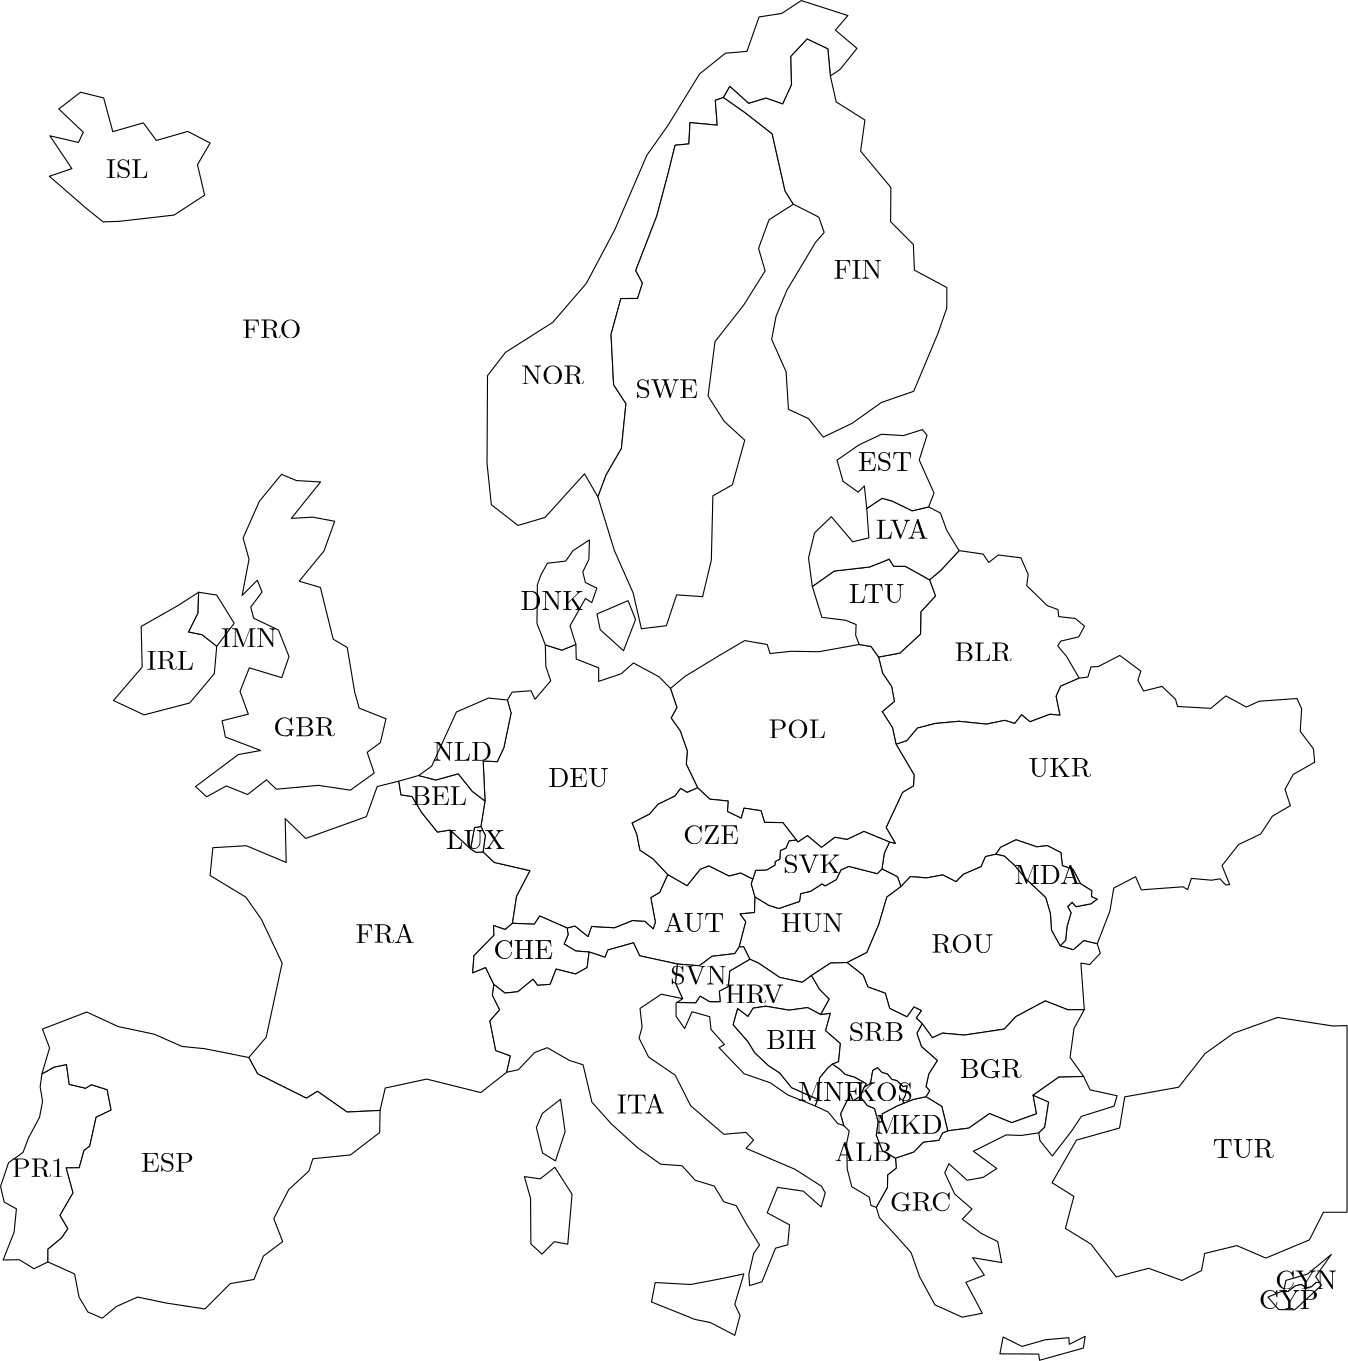 <?xml version="1.0"?>
<!DOCTYPE ipe SYSTEM "ipe.dtd">
<ipe version="70218" creator="Ipe 7.2.26">
<info created="D:20230317121156" modified="D:20230323022205"/>
<ipestyle name="basic">
<symbol name="arrow/arc(spx)">
<path stroke="sym-stroke" fill="sym-stroke" pen="sym-pen">
0 0 m
-1 0.333 l
-1 -0.333 l
h
</path>
</symbol>
<symbol name="arrow/farc(spx)">
<path stroke="sym-stroke" fill="white" pen="sym-pen">
0 0 m
-1 0.333 l
-1 -0.333 l
h
</path>
</symbol>
<symbol name="arrow/ptarc(spx)">
<path stroke="sym-stroke" fill="sym-stroke" pen="sym-pen">
0 0 m
-1 0.333 l
-0.8 0 l
-1 -0.333 l
h
</path>
</symbol>
<symbol name="arrow/fptarc(spx)">
<path stroke="sym-stroke" fill="white" pen="sym-pen">
0 0 m
-1 0.333 l
-0.8 0 l
-1 -0.333 l
h
</path>
</symbol>
<symbol name="mark/circle(sx)" transformations="translations">
<path fill="sym-stroke">
0.6 0 0 0.6 0 0 e
0.4 0 0 0.4 0 0 e
</path>
</symbol>
<symbol name="mark/disk(sx)" transformations="translations">
<path fill="sym-stroke">
0.6 0 0 0.6 0 0 e
</path>
</symbol>
<symbol name="mark/fdisk(sfx)" transformations="translations">
<group>
<path fill="sym-fill">
0.5 0 0 0.5 0 0 e
</path>
<path fill="sym-stroke" fillrule="eofill">
0.6 0 0 0.6 0 0 e
0.4 0 0 0.4 0 0 e
</path>
</group>
</symbol>
<symbol name="mark/box(sx)" transformations="translations">
<path fill="sym-stroke" fillrule="eofill">
-0.6 -0.6 m
0.6 -0.6 l
0.6 0.6 l
-0.6 0.6 l
h
-0.4 -0.4 m
0.4 -0.4 l
0.4 0.4 l
-0.4 0.4 l
h
</path>
</symbol>
<symbol name="mark/square(sx)" transformations="translations">
<path fill="sym-stroke">
-0.6 -0.6 m
0.6 -0.6 l
0.6 0.6 l
-0.6 0.6 l
h
</path>
</symbol>
<symbol name="mark/fsquare(sfx)" transformations="translations">
<group>
<path fill="sym-fill">
-0.5 -0.5 m
0.5 -0.5 l
0.5 0.5 l
-0.5 0.5 l
h
</path>
<path fill="sym-stroke" fillrule="eofill">
-0.6 -0.6 m
0.6 -0.6 l
0.6 0.6 l
-0.6 0.6 l
h
-0.4 -0.4 m
0.4 -0.4 l
0.4 0.4 l
-0.4 0.4 l
h
</path>
</group>
</symbol>
<symbol name="mark/cross(sx)" transformations="translations">
<group>
<path fill="sym-stroke">
-0.43 -0.57 m
0.57 0.43 l
0.43 0.57 l
-0.57 -0.43 l
h
</path>
<path fill="sym-stroke">
-0.43 0.57 m
0.57 -0.43 l
0.43 -0.57 l
-0.57 0.43 l
h
</path>
</group>
</symbol>
<symbol name="arrow/fnormal(spx)">
<path stroke="sym-stroke" fill="white" pen="sym-pen">
0 0 m
-1 0.333 l
-1 -0.333 l
h
</path>
</symbol>
<symbol name="arrow/pointed(spx)">
<path stroke="sym-stroke" fill="sym-stroke" pen="sym-pen">
0 0 m
-1 0.333 l
-0.8 0 l
-1 -0.333 l
h
</path>
</symbol>
<symbol name="arrow/fpointed(spx)">
<path stroke="sym-stroke" fill="white" pen="sym-pen">
0 0 m
-1 0.333 l
-0.8 0 l
-1 -0.333 l
h
</path>
</symbol>
<symbol name="arrow/linear(spx)">
<path stroke="sym-stroke" pen="sym-pen">
-1 0.333 m
0 0 l
-1 -0.333 l
</path>
</symbol>
<symbol name="arrow/fdouble(spx)">
<path stroke="sym-stroke" fill="white" pen="sym-pen">
0 0 m
-1 0.333 l
-1 -0.333 l
h
-1 0 m
-2 0.333 l
-2 -0.333 l
h
</path>
</symbol>
<symbol name="arrow/double(spx)">
<path stroke="sym-stroke" fill="sym-stroke" pen="sym-pen">
0 0 m
-1 0.333 l
-1 -0.333 l
h
-1 0 m
-2 0.333 l
-2 -0.333 l
h
</path>
</symbol>
<symbol name="arrow/mid-normal(spx)">
<path stroke="sym-stroke" fill="sym-stroke" pen="sym-pen">
0.5 0 m
-0.5 0.333 l
-0.5 -0.333 l
h
</path>
</symbol>
<symbol name="arrow/mid-fnormal(spx)">
<path stroke="sym-stroke" fill="white" pen="sym-pen">
0.5 0 m
-0.5 0.333 l
-0.5 -0.333 l
h
</path>
</symbol>
<symbol name="arrow/mid-pointed(spx)">
<path stroke="sym-stroke" fill="sym-stroke" pen="sym-pen">
0.5 0 m
-0.5 0.333 l
-0.3 0 l
-0.5 -0.333 l
h
</path>
</symbol>
<symbol name="arrow/mid-fpointed(spx)">
<path stroke="sym-stroke" fill="white" pen="sym-pen">
0.5 0 m
-0.5 0.333 l
-0.3 0 l
-0.5 -0.333 l
h
</path>
</symbol>
<symbol name="arrow/mid-double(spx)">
<path stroke="sym-stroke" fill="sym-stroke" pen="sym-pen">
1 0 m
0 0.333 l
0 -0.333 l
h
0 0 m
-1 0.333 l
-1 -0.333 l
h
</path>
</symbol>
<symbol name="arrow/mid-fdouble(spx)">
<path stroke="sym-stroke" fill="white" pen="sym-pen">
1 0 m
0 0.333 l
0 -0.333 l
h
0 0 m
-1 0.333 l
-1 -0.333 l
h
</path>
</symbol>
<anglesize name="22.5 deg" value="22.5"/>
<anglesize name="30 deg" value="30"/>
<anglesize name="45 deg" value="45"/>
<anglesize name="60 deg" value="60"/>
<anglesize name="90 deg" value="90"/>
<arrowsize name="large" value="10"/>
<arrowsize name="small" value="5"/>
<arrowsize name="tiny" value="3"/>
<color name="blue" value="0 0 1"/>
<color name="brown" value="0.647 0.165 0.165"/>
<color name="darkblue" value="0 0 0.545"/>
<color name="darkcyan" value="0 0.545 0.545"/>
<color name="darkgray" value="0.663"/>
<color name="darkgreen" value="0 0.392 0"/>
<color name="darkmagenta" value="0.545 0 0.545"/>
<color name="darkorange" value="1 0.549 0"/>
<color name="darkred" value="0.545 0 0"/>
<color name="gold" value="1 0.843 0"/>
<color name="gray" value="0.745"/>
<color name="green" value="0 1 0"/>
<color name="lightblue" value="0.678 0.847 0.902"/>
<color name="lightcyan" value="0.878 1 1"/>
<color name="lightgray" value="0.827"/>
<color name="lightgreen" value="0.565 0.933 0.565"/>
<color name="lightyellow" value="1 1 0.878"/>
<color name="navy" value="0 0 0.502"/>
<color name="orange" value="1 0.647 0"/>
<color name="pink" value="1 0.753 0.796"/>
<color name="purple" value="0.627 0.125 0.941"/>
<color name="red" value="1 0 0"/>
<color name="seagreen" value="0.18 0.545 0.341"/>
<color name="turquoise" value="0.251 0.878 0.816"/>
<color name="violet" value="0.933 0.51 0.933"/>
<color name="yellow" value="1 1 0"/>
<dashstyle name="dash dot dotted" value="[4 2 1 2 1 2] 0"/>
<dashstyle name="dash dotted" value="[4 2 1 2] 0"/>
<dashstyle name="dashed" value="[4] 0"/>
<dashstyle name="dotted" value="[1 3] 0"/>
<gridsize name="10 pts (~3.5 mm)" value="10"/>
<gridsize name="14 pts (~5 mm)" value="14"/>
<gridsize name="16 pts (~6 mm)" value="16"/>
<gridsize name="20 pts (~7 mm)" value="20"/>
<gridsize name="28 pts (~10 mm)" value="28"/>
<gridsize name="32 pts (~12 mm)" value="32"/>
<gridsize name="4 pts" value="4"/>
<gridsize name="56 pts (~20 mm)" value="56"/>
<gridsize name="8 pts (~3 mm)" value="8"/>
<opacity name="10%" value="0.1"/>
<opacity name="30%" value="0.3"/>
<opacity name="50%" value="0.5"/>
<opacity name="75%" value="0.75"/>
<pen name="fat" value="1.2"/>
<pen name="heavier" value="0.8"/>
<pen name="ultrafat" value="2"/>
<symbolsize name="large" value="5"/>
<symbolsize name="small" value="2"/>
<symbolsize name="tiny" value="1.1"/>
<textsize name="Huge" value="\Huge"/>
<textsize name="LARGE" value="\LARGE"/>
<textsize name="Large" value="\Large"/>
<textsize name="footnote" value="\footnotesize"/>
<textsize name="huge" value="\huge"/>
<textsize name="large" value="\large"/>
<textsize name="script" value="\scriptsize"/>
<textsize name="small" value="\small"/>
<textsize name="tiny" value="\tiny"/>
<textstyle name="center" begin="\begin{center}" end="\end{center}"/>
<textstyle name="item" begin="\begin{itemize}\item{}" end="\end{itemize}"/>
<textstyle name="itemize" begin="\begin{itemize}" end="\end{itemize}"/>
<tiling name="falling" angle="-60" step="4" width="1"/>
<tiling name="rising" angle="30" step="4" width="1"/>
</ipestyle>
<ipestyle name="bettinacolors">
<color name="Bettina blue" value="0 0.4 0.796"/>
<color name="Bettina green" value="0.282 0.557 0"/>
<color name="Bettina red" value="0.836 0 0"/>
<color name="Bettina yellow" value="1 0.604 0"/>
</ipestyle>
<ipestyle name="tuecolors">
<color name="TUe aqua" value="0 0.675 0.51"/>
<color name="TUe blue" value="0 0.4 0.8"/>
<color name="TUe cyan" value="0 0.635 0.871"/>
<color name="TUe darkblue" value="0.063 0.063 0.451"/>
<color name="TUe darkpink" value="0.839 0 0.482"/>
<color name="TUe darkred" value="0.839 0 0.29"/>
<color name="TUe green" value="0.518 0.824 0"/>
<color name="TUe lime" value="0.808 0.875 0"/>
<color name="TUe marine" value="0 0.573 0.71"/>
<color name="TUe orange" value="1 0.604 0"/>
<color name="TUe purple" value="0.678 0.125 0.678"/>
<color name="TUe red" value="0.967 0.192 0.192"/>
<color name="TUe yellow" value="1 0.867 0"/>
</ipestyle>
<ipestyle name="extendedcolors">
<color name="CART 1" value="0.145 0.737 0.612"/>
<color name="CART 10" value="0.996 0.965 0.608"/>
<color name="CART 11" value="0.996 0.859 0.706"/>
<color name="CART 12" value="0.98 0.714 0.58"/>
<color name="CART 13" value="1 0.8 0.302"/>
<color name="CART 2" value="0.533 0.78 0.396"/>
<color name="CART 3" value="0.561 0.737 0.757"/>
<color name="CART 4" value="0.604 0.839 0.741"/>
<color name="CART 5" value="0.706 0.592 0.506"/>
<color name="CART 6" value="0.733 0.718 0.349"/>
<color name="CART 7" value="0.831 0.878 0.353"/>
<color name="CART 8" value="0.835 0.725 0.541"/>
<color name="CART 9" value="0.867 0.529 0.475"/>
<color name="CB brown" value="0.694 0.349 0.157"/>
<color name="CB dark blue" value="0.121 0.47 0.705"/>
<color name="CB dark green" value="0.2 0.627 0.172"/>
<color name="CB dark orange" value="1 0.498 0"/>
<color name="CB dark purple" value="0.415 0.239 0.603"/>
<color name="CB dark red" value="0.89 0.102 0.109"/>
<color name="CB light blue" value="0.651 0.807 0.89"/>
<color name="CB light green" value="0.698 0.874 0.541"/>
<color name="CB light orange" value="0.992 0.749 0.435"/>
<color name="CB light purple" value="0.792 0.698 0.839"/>
<color name="CB light red" value="0.984 0.603 0.6"/>
<color name="CB yellow" value="1 1 0.6"/>
<color name="Gray 0.0" value="0"/>
<color name="Gray 0.1" value="0.1"/>
<color name="Gray 0.2" value="0.2"/>
<color name="Gray 0.3" value="0.3"/>
<color name="Gray 0.4" value="0.4"/>
<color name="Gray 0.5" value="0.5"/>
<color name="Gray 0.6" value="0.6"/>
<color name="Gray 0.7" value="0.7"/>
<color name="Gray 0.8" value="0.8"/>
<color name="Gray 0.9" value="0.9"/>
<color name="Gray 1.0" value="1"/>
<dashstyle name="W dashed fat" value="[3 5.1] 0"/>
<dashstyle name="W dashed heavier" value="[2 3] 0"/>
<dashstyle name="W dashed normal" value="[1 1.7] 0"/>
<dashstyle name="W dashed ultrafat" value="[5 8.5] 0"/>
<dashstyle name="W dot fat" value="[0.01 2.4] 0"/>
<dashstyle name="W dot heavier" value="[0.01 1.6] 0"/>
<dashstyle name="W dot normal" value="[0.01 0.8] 0"/>
<dashstyle name="W dot ultrafat" value="[0.01 4] 0"/>
</ipestyle>
<ipestyle name="pptcolors">
<color name="PPT blue" value="0 0.459 0.965"/>
<color name="PPT gray" value="0.647"/>
<color name="PPT green" value="0 0.69 0.314"/>
<color name="PPT purple" value="0.439 0.188 0.627"/>
<color name="PPT red" value="0.753 0 0"/>
<color name="PPT yellow" value="1 0.753 0"/>
</ipestyle>
<ipestyle name="arrows">
<symbol name="arrow/circle(spx)" transformations="translations">
<path stroke="sym-stroke" pen="sym-pen">
0.5 0 0 0.5 0 0 e
</path>
</symbol>
<symbol name="arrow/disk(spx)" transformations="translations">
<group>
<path fill="sym-stroke">
0.5 0 0 0.5 0 0 e
</path>
<path stroke="sym-stroke" pen="sym-pen">
0.5 0 0 0.5 0 0 e
</path>
</group>
</symbol>
<symbol name="arrow/fdisk(spx)" transformations="translations">
<group>
<path fill="white">
0.5 0 0 0.5 0 0 e
</path>
<path stroke="sym-stroke" pen="sym-pen">
0.5 0 0 0.5 0 0 e
</path>
</group>
</symbol>
<symbol name="arrow/box(spx)" transformations="translations">
<path stroke="sym-stroke" pen="sym-pen">
-0.5 -0.5 m
0.5 -0.5 l
0.5 0.5 l
-0.5 0.5 l
h
</path>
</symbol>
<symbol name="arrow/square(spx)" transformations="translations">
<path fill="sym-stroke">
-0.5 -0.5 m
0.5 -0.5 l
0.5 0.5 l
-0.5 0.5 l
h
</path>
</symbol>
<symbol name="arrow/fsquare(spx)" transformations="translations">
<group>
<path fill="white">
-0.5 -0.5 m
0.5 -0.5 l
0.5 0.5 l
-0.5 0.5 l
h
</path>
<path stroke="sym-stroke" pen="sym-pen">
-0.5 -0.5 m
0.5 -0.5 l
0.5 0.5 l
-0.5 0.5 l
h
</path>
</group>
</symbol>
<symbol name="arrow/cross(spx)" transformations="translations">
<group>
<path stroke="sym-stroke" pen="sym-pen">
-0.5 -0.5 m
0.5 0.5 l
h
</path>
<path stroke="sym-stroke" pen="sym-pen">
-0.5 0.5 m
0.5 -0.5 l
h
</path>
</group>
</symbol>
<symbol name="arrow/whiskers(spx)" transformations="translations">
<path stroke="sym-stroke" pen="sym-pen">
0 -0.5 m
0 0.5 l
h
</path>
</symbol>
</ipestyle>
<ipestyle name="grids">
<anglesize name="10 deg" value="10"/>
<anglesize name="22.5 deg" value="22.5"/>
<anglesize name="30 deg" value="30"/>
<anglesize name="45 deg" value="45"/>
<anglesize name="5 deg" value="5"/>
<anglesize name="60 deg" value="60"/>
<anglesize name="90 deg" value="90"/>
<gridsize name="1 pt" value="1"/>
<gridsize name="10 pts (~3.5 mm)" value="10"/>
<gridsize name="14 pts (~5 mm)" value="14"/>
<gridsize name="16 pts (~6 mm)" value="16"/>
<gridsize name="2 pts" value="2"/>
<gridsize name="20 pts (~7 mm)" value="20"/>
<gridsize name="28 pts (~10 mm)" value="28"/>
<gridsize name="32 pts (~12 mm)" value="32"/>
<gridsize name="4 pts" value="4"/>
<gridsize name="56 pts (~20 mm)" value="56"/>
<gridsize name="8 pts (~3 mm)" value="8"/>
</ipestyle>
<ipestyle name="sizes">
<arrowsize name="large" value="10"/>
<arrowsize name="small" value="5"/>
<arrowsize name="tiny" value="3"/>
<pen name="1" value="1"/>
<pen name="10" value="10"/>
<pen name="2" value="2"/>
<pen name="3" value="3"/>
<pen name="4" value="4"/>
<pen name="5" value="5"/>
<pen name="6" value="6"/>
<pen name="7" value="7"/>
<pen name="8" value="8"/>
<pen name="9" value="9"/>
<pen name="fat" value="1.2"/>
<pen name="heavier" value="0.8"/>
<pen name="ultrafat" value="2"/>
<symbolsize name="1" value="1"/>
<symbolsize name="10" value="10"/>
<symbolsize name="2" value="2"/>
<symbolsize name="3" value="3"/>
<symbolsize name="4" value="4"/>
<symbolsize name="5" value="5"/>
<symbolsize name="6" value="6"/>
<symbolsize name="7" value="7"/>
<symbolsize name="8" value="8"/>
<symbolsize name="9" value="9"/>
<symbolsize name="large" value="5"/>
<symbolsize name="small" value="2"/>
<symbolsize name="tiny" value="1.1"/>
</ipestyle>
<ipestyle name="text">
<textsize name="Huge" value="\Huge"/>
<textsize name="LARGE" value="\LARGE"/>
<textsize name="Large" value="\Large"/>
<textsize name="footnote" value="\footnotesize"/>
<textsize name="huge" value="\huge"/>
<textsize name="large" value="\large"/>
<textsize name="small" value="\small"/>
<textsize name="tiny" value="\tiny"/>
<textstyle name="center" begin="\begin{center}" end="\end{center}"/>
<textstyle name="item" begin="\begin{itemize}\item{}" end="\end{itemize}"/>
<textstyle name="itemize" begin="\begin{itemize}" end="\end{itemize}"/>
</ipestyle>
<ipestyle name="transparency">
<opacity name="10%" value="0.1"/>
<opacity name="20%" value="0.2"/>
<opacity name="30%" value="0.3"/>
<opacity name="40%" value="0.4"/>
<opacity name="50%" value="0.5"/>
<opacity name="60%" value="0.6"/>
<opacity name="70%" value="0.7"/>
<opacity name="80%" value="0.8"/>
<opacity name="90%" value="0.9"/>
</ipestyle>
<ipestyle name="trimmed">
<symbol name="arrow/arc(spx)">
<path stroke="sym-stroke" fill="sym-stroke" pen="sym-pen">
0 0 m
-1 0.333 l
-1 -0.333 l
h
</path>
</symbol>
<symbol name="arrow/farc(spx)">
<path stroke="sym-stroke" fill="white" pen="sym-pen">
0 0 m
-1 0.333 l
-1 -0.333 l
h
</path>
</symbol>
<symbol name="arrow/ptarc(spx)">
<path stroke="sym-stroke" fill="sym-stroke" pen="sym-pen">
0 0 m
-1 0.333 l
-0.8 0 l
-1 -0.333 l
h
</path>
</symbol>
<symbol name="arrow/fptarc(spx)">
<path stroke="sym-stroke" fill="white" pen="sym-pen">
0 0 m
-1 0.333 l
-0.8 0 l
-1 -0.333 l
h
</path>
</symbol>
<symbol name="mark/circle(sx)" transformations="translations">
<path fill="sym-stroke">
0.6 0 0 0.6 0 0 e
0.4 0 0 0.4 0 0 e
</path>
</symbol>
<symbol name="mark/disk(sx)" transformations="translations">
<path fill="sym-stroke">
0.6 0 0 0.6 0 0 e
</path>
</symbol>
<symbol name="mark/fdisk(sfx)" transformations="translations">
<group>
<path fill="sym-fill">
0.5 0 0 0.5 0 0 e
</path>
<path fill="sym-stroke" fillrule="eofill">
0.6 0 0 0.6 0 0 e
0.4 0 0 0.4 0 0 e
</path>
</group>
</symbol>
<symbol name="mark/box(sx)" transformations="translations">
<path fill="sym-stroke" fillrule="eofill">
-0.6 -0.6 m
0.6 -0.6 l
0.6 0.6 l
-0.6 0.6 l
h
-0.4 -0.4 m
0.4 -0.4 l
0.4 0.4 l
-0.4 0.4 l
h
</path>
</symbol>
<symbol name="mark/square(sx)" transformations="translations">
<path fill="sym-stroke">
-0.6 -0.6 m
0.6 -0.6 l
0.6 0.6 l
-0.6 0.6 l
h
</path>
</symbol>
<symbol name="mark/fsquare(sfx)" transformations="translations">
<group>
<path fill="sym-fill">
-0.5 -0.5 m
0.5 -0.5 l
0.5 0.5 l
-0.5 0.5 l
h
</path>
<path fill="sym-stroke" fillrule="eofill">
-0.6 -0.6 m
0.6 -0.6 l
0.6 0.6 l
-0.6 0.6 l
h
-0.4 -0.4 m
0.4 -0.4 l
0.4 0.4 l
-0.4 0.4 l
h
</path>
</group>
</symbol>
<symbol name="mark/cross(sx)" transformations="translations">
<group>
<path fill="sym-stroke">
-0.43 -0.57 m
0.57 0.43 l
0.43 0.57 l
-0.57 -0.43 l
h
</path>
<path fill="sym-stroke">
-0.43 0.57 m
0.57 -0.43 l
0.43 -0.57 l
-0.57 0.43 l
h
</path>
</group>
</symbol>
<symbol name="arrow/fnormal(spx)">
<path stroke="sym-stroke" fill="white" pen="sym-pen">
0 0 m
-1 0.333 l
-1 -0.333 l
h
</path>
</symbol>
<symbol name="arrow/pointed(spx)">
<path stroke="sym-stroke" fill="sym-stroke" pen="sym-pen">
0 0 m
-1 0.333 l
-0.8 0 l
-1 -0.333 l
h
</path>
</symbol>
<symbol name="arrow/fpointed(spx)">
<path stroke="sym-stroke" fill="white" pen="sym-pen">
0 0 m
-1 0.333 l
-0.8 0 l
-1 -0.333 l
h
</path>
</symbol>
<symbol name="arrow/linear(spx)">
<path stroke="sym-stroke" pen="sym-pen">
-1 0.333 m
0 0 l
-1 -0.333 l
</path>
</symbol>
<symbol name="arrow/fdouble(spx)">
<path stroke="sym-stroke" fill="white" pen="sym-pen">
0 0 m
-1 0.333 l
-1 -0.333 l
h
-1 0 m
-2 0.333 l
-2 -0.333 l
h
</path>
</symbol>
<symbol name="arrow/double(spx)">
<path stroke="sym-stroke" fill="sym-stroke" pen="sym-pen">
0 0 m
-1 0.333 l
-1 -0.333 l
h
-1 0 m
-2 0.333 l
-2 -0.333 l
h
</path>
</symbol>
<tiling name="falling" angle="-60" step="4" width="1"/>
<tiling name="rising" angle="30" step="4" width="1"/>
</ipestyle>
<page>
<layer name="alpha"/>
<view layers="alpha" active="alpha"/>
<path layer="alpha" matrix="0.00012308 0 0 0.00012308 -296.832 -164.26" stroke="0" fill="1">
5138194.44 5285271.86 m
5088273.95 5223343.19 l
5060319.19 5204711.5 l
5053053.37 5283625.15 l
4992486.01 5312645.5 l
4944850.47 5261804.45 l
4946777.92 5178763.84 l
4921012.12 5122666.64 l
4872167.31 5139763.38 l
4821289.05 5124419.77 l
4766224.21 5174197.13 l
4747738.75 5141645.79 l
4723824.07 5133423.2 l
4729516.14 5060750.31 l
4649773.7 5068196.03 l
4646566.1 5005884.44 l
4606242.1 5002008.02 l
4586178.67 4921136.34 l
4552775.97 4795381.74 l
4491088.63 4635454.5 l
4510794.74 4598601.08 l
4496392.59 4553835.86 l
4447638.73 4553589.3 l
4418865.16 4448610.03 l
4426451.68 4301396.35 l
4462500.69 4246272.93 l
4449218.36 4115122.53 l
4404509.37 4037717.53 l
4380406.06 3973224.78 l
4341259.16 4041064.39 l
4226014.13 3913512.67 l
4146660.64 3889972.23 l
4068657.85 3950674.71 l
4056138.5 4071264.94 l
4057558.31 4328214.29 l
4110362.58 4396384.19 l
4248466.1 4484132.05 l
4346529.48 4597873.94 l
4429382.56 4753937.24 l
4523541.29 4972546.04 l
4585996.42 5061024.69 l
4677935.49 5210860.55 l
4753449.25 5271154.06 l
4816370.98 5276549.83 l
4851677.13 5377228.74 l
4918048.97 5387558.09 l
4975271.14 5425210.46 l
5111582.82 5381312.04 l
5074990.04 5338680.19 l
5138194.44 5285271.86 l
h
</path>
<path matrix="0.00012308 0 0 0.00012308 -296.832 -164.26" stroke="0" fill="1">
4044634.61 2935050.93 m
4077503.35 2904296.27 l
4181948.84 2880084.33 l
4142543.29 2805077.93 l
4130493.36 2726257.19 l
4109158.21 2708034.4 l
4075242.84 2719661.4 l
4076467.52 2691346.91 l
4017955.09 2631687.52 l
4014234.32 2581524.67 l
4051816.56 2597054.66 l
4076230.52 2547217.75 l
4071744.19 2516011.42 l
4093119.36 2473426.22 l
4064523.06 2440779.05 l
4081578.35 2354163.92 l
4124490.87 2338527.13 l
4113765.45 2290739.94 l
4037897.41 2231133.28 l
3879324.22 2270610.2 l
3758372.62 2244490.69 l
3743261.96 2178877.29 l
3646723.39 2174215.31 l
3560167.92 2234788.64 l
3527734.83 2214744.87 l
3385016.72 2285900.97 l
3359280.65 2333629.99 l
3410186.92 2393041.34 l
3456777.7 2609864.33 l
3396323.19 2737721.16 l
3350675.67 2802743.02 l
3245985.25 2866088.95 l
3254192.53 2947337.16 l
3351989.51 2953209.79 l
3468718.89 2904141.18 l
3465683 3032365.92 l
3525729.78 2974519.22 l
3703261.66 3038187.54 l
3734866.31 3126355.28 l
3798200.1 3142069.39 l
3804375.09 3102087.07 l
3836799.11 3097080.38 l
3865562.45 3049602.56 l
3910971.42 2993191.05 l
3948329.07 2999095.34 l
4007981.3 2944399.09 l
4023618.59 2933829.47 l
4044634.61 2935050.93 l
h
4217812.81 2169991.62 m
4271123.89 2211627.03 l
4284506.6 2116581.65 l
4256305.44 2031330.94 l
4218511.46 2054353.89 l
4200467.94 2129153.35 l
4217812.81 2169991.62 l
h
</path>
<path matrix="0.00012308 0 0 0.00012308 -296.832 -164.26" stroke="0" fill="1">
4380406.06 3973224.78 m
4404509.37 4037717.53 l
4449218.36 4115122.53 l
4462500.69 4246272.93 l
4426451.68 4301396.35 l
4418865.16 4448610.03 l
4447638.73 4553589.3 l
4496392.59 4553835.86 l
4510794.74 4598601.08 l
4491088.63 4635454.5 l
4552775.97 4795381.74 l
4586178.67 4921136.34 l
4606242.1 5002008.02 l
4646566.1 5005884.44 l
4649773.7 5068196.03 l
4729516.14 5060750.31 l
4723824.07 5133423.2 l
4747738.75 5141645.79 l
4810959.33 5097287.94 l
4890134.37 5035438.82 l
4927746.66 4868764.51 l
4951984.08 4829569.94 l
4880914.42 4784028.5 l
4850335.79 4700269.64 l
4869578.87 4634509.08 l
4806899.14 4534608.53 l
4722939.14 4427702.77 l
4702657.47 4268183.72 l
4749826.15 4194422.41 l
4809962.13 4139391.54 l
4773704.06 4008707.39 l
4716714.01 3976626.25 l
4712208.18 3788560.87 l
4686654.89 3681685.07 l
4610635.38 3686873.28 l
4580722.34 3596609.64 l
4507662.73 3587904.48 l
4483572.17 3692249.75 l
4428485.5 3816856.68 l
4380406.06 3973224.78 l
h
</path>
<path matrix="0.00012308 0 0 0.00012308 -296.832 -164.26" stroke="0" fill="1">
5436932.51 3816251.14 m
5507407.92 3806125.89 l
5523493.18 3781757.67 l
5551364.73 3803514.9 l
5617677.46 3795178.93 l
5638959.26 3746678.73 l
5634664.98 3713833.47 l
5694710.77 3655414.7 l
5726067.5 3643764.13 l
5728377.89 3623279.01 l
5776494.45 3617893.4 l
5803771.3 3595341.05 l
5786769.56 3564053.3 l
5734464.91 3551656.49 l
5725289.41 3537890.2 l
5751155.24 3506940.66 l
5788111.51 3443307.07 l
5788113.05 3443307.26 l
5734093.85 3419871.18 l
5720799.77 3390303.82 l
5732171.25 3334940.69 l
5702751.92 3337690.7 l
5644001.55 3315721.45 l
5619770.01 3336252.07 l
5599669.86 3310741.99 l
5570499.74 3319846.94 l
5517254.02 3308769.72 l
5436359.72 3317113.26 l
5366796.45 3310636.12 l
5315271.96 3297338.6 l
5284141.12 3260298.93 l
5252513.65 3249805.25 l
5242078.52 3298376.74 l
5211972.94 3345347.03 l
5247585.79 3375238.02 l
5239509.74 3418983.77 l
5213365.31 3457197.2 l
5201298.61 3505152.93 l
5263606.03 3516606.9 l
5324105.64 3572386.39 l
5324923.82 3637151 l
5367750.75 3683687.37 l
5350329.56 3731008.8 l
5382921.83 3758139.63 l
5436932.51 3816251.14 l
h
</path>
<path matrix="0.00012308 0 0 0.00012308 -296.832 -164.26" stroke="0" fill="1">
5788113.05 3443307.26 m
5813713.26 3446619.78 l
5822380.57 3476147.93 l
5843682.48 3477139.17 l
5906873.91 3509727.45 l
5968528.88 3463944.44 l
5959743.89 3436799.65 l
5976405.71 3405743.9 l
6030234.53 3419132.29 l
6069807.48 3381781.34 l
6075796.09 3360466.85 l
6173093.81 3354970 l
6217158.14 3391417.8 l
6276785.35 3358806.32 l
6314711.33 3375841.74 l
6425165.7 3383689.06 l
6438832.87 3353628.97 l
6434705.69 3287506.65 l
6473270.31 3236748.16 l
6476953.32 3197473.32 l
6414101.75 3161661.61 l
6390115.68 3117801.29 l
6405880.33 3070417.89 l
6353256.01 3039594.04 l
6318857.21 2987281.58 l
6254277.53 2956658.78 l
6205929.34 2894809.26 l
6228517.35 2839279.74 l
6216444.14 2838622.94 l
6200072.71 2856273.94 l
6175303.18 2852327.18 l
6116253.75 2857556.99 l
6105305.49 2824747.17 l
6091652.63 2833036.32 l
5969763.07 2824064.84 l
5953177.51 2862551.05 l
5889224.17 2829204.68 l
5877996.31 2762040.18 l
5840968.55 2666207.87 l
5802065.16 2675575.4 l
5770854.6 2648877.6 l
5732279.86 2660234.15 l
5748463.05 2676825.07 l
5752548.68 2717357.49 l
5764433.35 2757191.55 l
5754351.68 2775192.88 l
5767665.59 2787902.53 l
5778741.01 2774869.37 l
5823172.99 2783510.95 l
5840620.31 2796905.97 l
5823989.12 2804029.85 l
5824947.29 2821552.91 l
5792151.95 2841957.84 l
5769882.22 2884260.79 l
5738898.02 2894854.82 l
5734717.18 2932888.35 l
5694845.26 2953436.33 l
5664306.51 2949884.86 l
5603318.67 2970522.92 l
5558115.61 2948371.84 l
5544541.39 2928327.87 l
5514062.61 2921413.33 l
5501310.48 2891875.28 l
5449712.7 2869814.15 l
5428092.83 2847856.66 l
5388907.59 2867733.55 l
5341945.19 2859053.9 l
5294488.04 2862824.59 l
5266853.51 2833698.23 l
5256777.16 2862245.44 l
5211292.91 2885256.6 l
5218244.54 2931945.39 l
5233456.47 2963969.33 l
5250234.84 2960297.24 l
5223357.39 3006442.03 l
5271364.02 3109238.62 l
5303583.75 3128557.04 l
5305141.51 3160732.16 l
5252513.65 3249805.25 l
5284141.12 3260298.93 l
5315271.96 3297338.6 l
5366796.45 3310636.12 l
5436359.72 3317113.26 l
5517254.02 3308769.72 l
5570499.74 3319846.94 l
5599669.86 3310741.99 l
5619770.01 3336252.07 l
5644001.55 3315721.45 l
5702751.92 3337690.7 l
5732171.25 3334940.69 l
5720799.77 3390303.82 l
5734093.85 3419871.18 l
5788113.05 3443307.26 l
h
</path>
<path matrix="0.00012308 0 0 0.00012308 -296.832 -164.26" stroke="0" fill="1">
5201298.61 3505152.93 m
5213365.31 3457197.2 l
5239509.74 3418983.77 l
5247585.79 3375238.02 l
5211972.94 3345347.03 l
5242078.52 3298376.74 l
5252513.65 3249805.25 l
5305141.51 3160732.16 l
5303583.75 3128557.04 l
5271364.02 3109238.62 l
5223357.39 3006442.03 l
5250234.84 2960297.24 l
5233456.47 2963969.33 l
5158486.67 2994911.53 l
5109286.58 2971374.8 l
5073788.45 2977740.18 l
5034513.19 2948195.9 l
4993216.89 2982578.43 l
4965534.29 2963894.43 l
4960680.49 2970075.49 l
4921437.88 3020635.16 l
4867791.37 3021504.4 l
4857492.82 3055473.23 l
4807809.34 3063070.74 l
4799867.65 3033467.02 l
4759347.25 3053001.92 l
4761179.14 3083888.13 l
4707828.46 3089314.87 l
4672059.88 3122661.26 l
4638954.63 3191692.59 l
4641857.94 3230328.09 l
4621296.32 3288693.02 l
4594519.41 3326862.47 l
4611413.1 3357604.14 l
4592593.44 3413242.38 l
4635365.67 3448635.11 l
4732640.84 3507803.84 l
4809735.83 3553160.36 l
4875676.51 3541682.89 l
4883823.19 3515296.97 l
4946018.07 3521833.16 l
5026968.77 3520659.22 l
5144521.62 3541794.5 l
5179481.32 3536035.43 l
5201298.61 3505152.93 l
h
</path>
<path matrix="0.00012308 0 0 0.00012308 -296.832 -164.26" stroke="0" fill="1">
4839987.97 2803428.64 m
4838485.69 2757646.43 l
4796414.17 2753647.23 l
4812956.58 2730905.39 l
4793820.31 2657436.96 l
4780788.79 2637544.12 l
4714216.18 2629757.93 l
4677163.96 2602059.13 l
4613303.96 2607047.6 l
4502664.15 2631145.14 l
4484509.43 2669245.84 l
4409762.44 2648261.4 l
4401191.24 2627003.74 l
4354766.94 2642330.15 l
4315850.14 2645250.83 l
4281492.47 2665612.03 l
4293243.54 2692735.81 l
4290421.56 2712466.44 l
4313176.18 2718514.45 l
4351430.54 2687737.75 l
4361999.93 2717126.73 l
4428487.86 2713274.68 l
4481788.53 2734490.27 l
4517887.2 2732239.77 l
4542178.04 2710384.76 l
4548455.55 2729536.47 l
4535056.48 2801474.26 l
4561096.31 2816682.23 l
4584730.23 2869094.67 l
4641213.44 2836298.68 l
4679704.16 2884296.32 l
4704833.3 2894357.16 l
4764130.33 2864868.29 l
4798047.84 2873555.06 l
4833711.34 2855731.43 l
4829101.28 2841112.06 l
4839987.97 2803428.64 l
h
</path>
<path matrix="0.00012308 0 0 0.00012308 -296.832 -164.26" stroke="0" fill="1">
5211292.91 2885256.6 m
5256777.16 2862245.44 l
5266853.51 2833698.23 l
5225580.07 2802993.98 l
5201972.74 2722700.09 l
5167317.25 2641030.47 l
5108978.01 2611429.56 l
5060564.19 2609891 l
5005163.45 2573544.65 l
5005162.5 2573543.94 l
4978150.25 2553677.99 l
4912135.84 2567995.44 l
4850189.66 2609798.61 l
4824674.15 2621216.59 l
4806709.37 2657299.23 l
4793820.31 2657436.96 l
4812956.58 2730905.39 l
4796414.17 2753647.23 l
4838485.69 2757646.43 l
4839987.97 2803428.64 l
4880481.81 2778799.97 l
4909159.36 2769598.69 l
4970121.28 2790175.03 l
4973521.96 2813076.4 l
5002493.55 2819939.33 l
5036240.88 2841690.75 l
5045105.86 2835690.63 l
5077786.23 2854183.58 l
5091368.02 2882558.71 l
5114309.25 2892763 l
5197513.44 2871448.13 l
5211292.91 2885256.6 l
h
</path>
<path matrix="0.00012308 0 0 0.00012308 -296.832 -164.26" stroke="0" fill="1">
5544541.39 2928327.87 m
5558115.61 2948371.84 l
5603318.67 2970522.92 l
5664306.51 2949884.86 l
5694845.26 2953436.33 l
5734717.18 2932888.35 l
5738898.02 2894854.82 l
5769882.22 2884260.79 l
5792151.95 2841957.84 l
5824947.29 2821552.91 l
5823989.12 2804029.85 l
5840620.31 2796905.97 l
5823172.99 2783510.95 l
5778741.01 2774869.37 l
5767665.59 2787902.53 l
5754351.68 2775192.88 l
5764433.35 2757191.55 l
5752548.68 2717357.49 l
5748463.05 2676825.07 l
5732279.86 2660234.15 l
5707046.42 2706333.78 l
5703913.44 2754615.43 l
5690135.93 2801617.16 l
5632481.29 2855674.39 l
5598737.14 2895914.89 l
5568939.41 2922842.95 l
5544541.39 2928327.87 l
h
</path>
<path matrix="0.00012308 0 0 0.00012308 -296.832 -164.26" stroke="0" fill="1">
5732279.86 2660234.15 m
5770854.6 2648877.6 l
5802065.16 2675575.4 l
5840968.55 2666207.87 l
5849850.44 2638830.17 l
5818829.94 2605691.97 l
5793170.62 2609752.65 l
5803061.1 2473597.11 l
5754540.16 2473486.61 l
5688972.72 2499276.8 l
5602483.93 2453074.64 l
5569107.97 2416879.99 l
5452021.31 2399254.64 l
5388262.49 2405028.53 l
5358922.39 2391551.13 l
5328852.14 2432691.62 l
5311381.64 2449362.72 l
5326571.37 2470977.12 l
5305076.03 2481347.89 l
5284354.82 2452652.98 l
5233818.05 2477236.62 l
5220997.6 2521596.24 l
5170026.26 2540314.62 l
5156473.7 2574071.81 l
5108978.01 2611429.56 l
5167317.25 2641030.47 l
5201972.74 2722700.09 l
5225580.07 2802993.98 l
5266853.51 2833698.23 l
5294488.04 2862824.59 l
5341945.19 2859053.9 l
5388907.59 2867733.55 l
5428092.83 2847856.66 l
5449712.7 2869814.15 l
5501310.48 2891875.28 l
5514062.61 2921413.33 l
5544541.39 2928327.87 l
5568939.41 2922842.95 l
5598737.14 2895914.89 l
5632481.29 2855674.39 l
5690135.93 2801617.16 l
5703913.44 2754615.43 l
5707046.42 2706333.78 l
5732279.86 2660234.15 l
h
</path>
<path matrix="0.00012308 0 0 0.00012308 -296.832 -164.26" stroke="0" fill="1">
5350329.56 3731008.8 m
5367750.75 3683687.37 l
5324923.82 3637151 l
5324105.64 3572386.39 l
5263606.03 3516606.9 l
5201298.61 3505152.93 l
5179481.32 3536035.43 l
5144521.62 3541794.5 l
5134362.76 3568902.78 l
5135669.96 3600166.59 l
5104700.38 3612689.07 l
5035615.68 3621055.29 l
5007560.19 3711519.05 l
5071978.11 3756724.25 l
5175202.64 3768475.42 l
5232357.87 3791384.49 l
5245764.86 3770487.61 l
5279558.89 3770477.84 l
5350329.56 3731008.8 l
h
</path>
<path matrix="0.00012308 0 0 0.00012308 -296.832 -164.26" stroke="0" fill="1">
5347715.71 3944144.28 m
5382191.69 3926282.69 l
5400964.74 3875121.87 l
5436932.51 3816251.14 l
5382921.83 3758139.63 l
5350329.56 3731008.8 l
5279558.89 3770477.84 l
5245764.86 3770487.61 l
5232357.87 3791384.49 l
5175202.64 3768475.42 l
5071978.11 3756724.25 l
5007560.19 3711519.05 l
4996387.61 3794709.05 l
5014354.61 3868479.91 l
5063239.8 3915450.73 l
5125660.56 3842172.26 l
5172975.86 3853597.08 l
5166749.03 3939748.35 l
5211894.61 3969402.27 l
5240245.39 3961620.84 l
5299738.81 3932746.34 l
5347715.71 3944144.28 l
h
</path>
<path matrix="0.00012308 0 0 0.00012308 -296.832 -164.26" stroke="0" fill="1">
5329721.62 4170301.74 m
5329721.35 4170301.29 l
5343108.35 4153640.47 l
5320280.87 4081280.67 l
5363537.4 3984705.56 l
5347715.71 3944144.28 l
5299738.81 3932746.34 l
5240245.39 3961620.84 l
5211894.61 3969402.27 l
5166749.03 3939748.35 l
5159747.11 4005517.26 l
5141571.81 3987470.78 l
5097325.78 4019191.78 l
5079896.49 4081082.03 l
5144040.82 4125598.07 l
5209942.1 4156618.85 l
5273989.08 4152811.25 l
5329720.49 4170303.15 l
5329721.62 4170301.74 l
h
</path>
<path matrix="0.00012308 0 0 0.00012308 -296.832 -164.26" stroke="0" fill="1">
4592593.44 3413242.38 m
4611413.1 3357604.14 l
4594519.41 3326862.47 l
4621296.32 3288693.02 l
4641857.94 3230328.09 l
4638954.63 3191692.59 l
4672059.88 3122661.26 l
4641602.88 3109025.03 l
4622382.22 3120669.11 l
4606023.03 3098516.59 l
4556584.85 3074439.04 l
4531512.25 3045614.23 l
4480701.86 3019572.46 l
4494254.36 2986926.91 l
4503429.97 2940307.95 l
4541418.94 2914995.67 l
4584730.23 2869094.67 l
4561096.31 2816682.23 l
4535056.48 2801474.26 l
4548455.55 2729536.47 l
4542178.04 2710384.76 l
4517887.2 2732239.77 l
4481788.53 2734490.27 l
4428487.86 2713274.68 l
4361999.93 2717126.73 l
4351430.54 2687737.75 l
4313176.18 2718514.45 l
4290421.56 2712466.44 l
4210333.38 2747463.41 l
4194423.47 2723657.19 l
4130493.36 2726257.19 l
4142543.29 2805077.93 l
4181948.84 2880084.33 l
4077503.35 2904296.27 l
4044634.61 2935050.93 l
4051176.41 2983542.87 l
4038189.66 3009381.86 l
4050204.58 3084019.88 l
4044760.65 3201089.67 l
4086094.46 3199030.05 l
4105356.71 3240093.02 l
4126465.25 3341199.82 l
4115591.14 3379313.8 l
4129498.29 3402328.23 l
4184853.23 3406485.37 l
4196441.2 3381621.3 l
4242385.35 3435521.25 l
4228238.17 3477501.91 l
4226570.72 3540657.58 l
4274846.6 3525247.35 l
4315998.39 3541961.67 l
4317093.57 3498954.8 l
4382773.99 3473426.3 l
4382603.24 3433924.1 l
4448688.63 3456149.02 l
4484288.54 3487746.46 l
4559683.64 3446976.16 l
4592593.44 3413242.38 l
h
</path>
<path matrix="0.00012308 0 0 0.00012308 -296.832 -164.26" stroke="0" fill="1">
5328852.14 2432691.62 m
5358922.39 2391551.13 l
5388262.49 2405028.53 l
5452021.31 2399254.64 l
5569107.97 2416879.99 l
5602483.93 2453074.64 l
5688972.72 2499276.8 l
5754540.16 2473486.61 l
5803061.1 2473597.11 l
5772876.51 2418512.53 l
5761470.73 2333884.52 l
5801197.42 2278308.09 l
5728690.32 2276298.89 l
5653396.34 2223524.57 l
5663350.08 2169144.01 l
5590727.1 2143111.07 l
5525868.43 2169654.92 l
5465248.47 2127162.61 l
5403634.31 2119407.25 l
5386224.14 2190785.73 l
5339820.98 2219012.19 l
5350795.33 2236718.04 l
5339962.16 2248278.63 l
5348091.1 2285449.19 l
5373212.17 2324994.53 l
5326796.41 2365636.52 l
5313346.87 2404504.12 l
5328852.14 2432691.62 l
h
</path>
<path matrix="0.00012308 0 0 0.00012308 -296.832 -164.26" stroke="0" fill="1">
5805637.45 1518163 m
5800348.75 1483827.24 l
5671995.29 1448184.01 l
5669891.47 1466261.46 l
5556269.29 1466996.07 l
5565716.85 1516190.61 l
5620755.14 1488597.02 l
5689718.42 1508266.28 l
5757868.82 1514131 l
5759104.73 1494825.88 l
5805637.45 1518163 l
h
5403634.31 2119407.25 m
5465248.47 2127162.61 l
5525868.43 2169654.92 l
5590727.1 2143111.07 l
5663350.08 2169144.01 l
5653396.34 2223524.57 l
5698886.87 2203502.39 l
5687378.82 2129826.52 l
5670205.34 2113354.49 l
5619247.98 2105762.68 l
5574159.34 2107242.74 l
5478580.51 2059548.8 l
5547098.75 2009107.53 l
5507430.1 1983234.49 l
5460474.18 1974578.71 l
5407015.28 2023108.75 l
5394968.95 1996425.23 l
5423944.57 1934318.74 l
5474641.79 1890480.01 l
5446156.35 1860905.33 l
5502029.92 1819028.81 l
5549977.33 1795235.2 l
5561508.38 1733929.07 l
5476236.48 1748310.43 l
5510715.67 1697219.67 l
5456699.6 1676124.7 l
5504812.55 1585663.03 l
5445842.37 1574317.07 l
5366215.05 1610191.17 l
5321345.09 1692605.11 l
5296412.48 1763129.4 l
5256039.24 1808578.34 l
5204063.87 1864972.18 l
5194441.48 1895429.56 l
5227346.15 1954092.49 l
5227809.81 1990467.32 l
5253070.32 2010321.29 l
5250878.03 2039389.75 l
5304204.09 2057374.86 l
5332464.35 2086363.72 l
5377794.82 2091661.88 l
5388447.02 2113058.55 l
5403634.31 2119407.25 l
h
</path>
<path matrix="2.46154 0 0 2.46154 -315.077 -157.538" stroke="0" fill="1">
336 91.3226 m
332.544 91.3227 l
330.495 87.2868 l
324.121 84.6227 l
319.878 86.4492 l
315.179 85.3009 l
314.715 82.7968 l
311.847 81.348 l
306.979 83.1297 l
302.232 81.8744 l
298.555 86.6589 l
294.81 88.9646 l
296.05 93.6437 l
292.852 95.6446 l
296.429 101.88 l
302.735 103.649 l
303.484 108.199 l
311.373 109.615 l
315.234 114.534 l
319.396 117.507 l
325.83 119.815 l
333.866 118.571 l
336 118.62 l
336 91.3226 l
290.082 108.445 m
293.847 111.084 l
297.472 111.185 l
298.421 109.22 l
302.361 108.365 l
301.932 106.851 l
297.149 105.353 l
295.756 103.263 l
292.898 99.5561 l
291.088 101.802 l
290.922 102.937 l
291.781 103.761 l
292.356 107.444 l
290.082 108.445 l
h
</path>
<path matrix="0.00012308 0 0 0.00012308 -296.832 -164.26" stroke="0" fill="1">
5250878.03 2039389.75 m
5253070.32 2010321.29 l
5227809.81 1990467.32 l
5227346.15 1954092.49 l
5194441.48 1895429.56 l
5178983.52 1901173.8 l
5174373.65 1925098.1 l
5122998.08 1955934.25 l
5109687.76 2007389.46 l
5108160.1 2083304.94 l
5115504.94 2118880.68 l
5099568.47 2134461.34 l
5099568.37 2134461.68 l
5089976.87 2168790.78 l
5119020.6 2227513.53 l
5126726.09 2207485.79 l
5147475.68 2220146.04 l
5168617.22 2193002.17 l
5189660.24 2184473.48 l
5200402.62 2145424.77 l
5200402.76 2145424.25 l
5194757.15 2106559.96 l
5212666.18 2061118.61 l
5250878.03 2039389.75 l
h
</path>
<path matrix="0.00012308 0 0 0.00012308 -296.832 -164.26" stroke="0" fill="1">
4824674.15 2621216.59 m
4850189.66 2609798.61 l
4912135.84 2567995.44 l
4978150.25 2553677.99 l
5005162.5 2573543.94 l
5028887.42 2533062.88 l
5057325.31 2504704.1 l
5032098.08 2459464.64 l
4993894.59 2479696.28 l
4939892.52 2472179.3 l
4870814.85 2483796.05 l
4834445.62 2478013.35 l
4819315.85 2453589.36 l
4789151.12 2476678.93 l
4776118.83 2429444.65 l
4818878.94 2380835.54 l
4838929.91 2348039.16 l
4879294.02 2310060.89 l
4912203.53 2288530.56 l
4947108.92 2245475.52 l
5023436.54 2211548.09 l
5016425.48 2191790.08 l
5016425.44 2191789.98 l
4935552.58 2224409.83 l
4884808.55 2259605.1 l
4808113.49 2286044.99 l
4734836.7 2362402.46 l
4750381.62 2371809.22 l
4711120.17 2415869.29 l
4707302.31 2453158.28 l
4655753.84 2467526.12 l
4634102.1 2418363.8 l
4609000.95 2454281.63 l
4608952.24 2492860.18 l
4611654.66 2494791.86 l
4666326.01 2493978.44 l
4679536.46 2513547.69 l
4707179.49 2497158.78 l
4737976.24 2497126.5 l
4735567.27 2528060.59 l
4761746.08 2541396.11 l
4765948.18 2586716.47 l
4824674.15 2621216.59 l
h
</path>
<path matrix="0.00012308 0 0 0.00012308 -296.832 -164.26" stroke="0" fill="1">
4290421.56 2712466.44 m
4293243.54 2692735.81 l
4281492.47 2665612.03 l
4315850.14 2645250.83 l
4354766.94 2642330.15 l
4348931.55 2596767.31 l
4315049.99 2577973.08 l
4258141.28 2592230.2 l
4240883.49 2547665.51 l
4203899.89 2544768.97 l
4190843.86 2562649.15 l
4146420.11 2526157.11 l
4108742.77 2522134.49 l
4076230.52 2547217.75 l
4051816.56 2597054.66 l
4014234.32 2581524.67 l
4017955.09 2631687.52 l
4076467.52 2691346.91 l
4075242.84 2719661.4 l
4109158.21 2708034.4 l
4130493.36 2726257.19 l
4194423.47 2723657.19 l
4210333.38 2747463.41 l
4290421.56 2712466.44 l
h
</path>
<path matrix="0.00012308 0 0 0.00012308 -296.832 -164.26" stroke="0" fill="1">
4038189.66 3009381.86 m
4051176.41 2983542.87 l
4044634.61 2935050.93 l
4023618.59 2933829.47 l
4007981.3 2944399.09 l
4019344.57 3006230.04 l
4038189.66 3009381.86 l
h
</path>
<path matrix="0.00012308 0 0 0.00012308 -296.832 -164.26" stroke="0" fill="1">
4050204.58 3084019.88 m
4038189.66 3009381.86 l
4019344.57 3006230.04 l
4007981.3 2944399.09 l
3948329.07 2999095.34 l
3910971.42 2993191.05 l
3865562.45 3049602.56 l
3836799.11 3097080.38 l
3804375.09 3102087.07 l
3798200.1 3142069.39 l
3855971.63 3158510.39 l
3855974.38 3158509.65 l
3855971.37 3158507.53 l
3906051.13 3145390.79 l
3972118.77 3163603.27 l
4013075.74 3112144.28 l
4050204.58 3084019.88 l
h
</path>
<path matrix="0.00012308 0 0 0.00012308 -296.832 -164.26" stroke="0" fill="1">
4115591.14 3379313.8 m
4126465.25 3341199.82 l
4105356.71 3240093.02 l
4086094.46 3199030.05 l
4044760.65 3201089.67 l
4050204.58 3084019.88 l
4013075.74 3112144.28 l
3972118.77 3163603.27 l
3906051.13 3145390.79 l
3855971.37 3158507.53 l
3855974.38 3158509.65 l
3894291.7 3185832.12 l
3966670.15 3344413.65 l
4060667.68 3385122.13 l
4115591.14 3379313.8 l
h
</path>
<path matrix="0.00012308 0 0 0.00012308 -296.832 -164.26" stroke="0" fill="1">
2754169.74 2285654.76 m
2789771.03 2305645.98 l
2826100.08 2313194.78 l
2834193.19 2255174.54 l
2881966.32 2243803.62 l
2898776.35 2254248.62 l
2945115.07 2239602.2 l
2956654.2 2179983.49 l
2912770.51 2159064.9 l
2894129 2074587.97 l
2877340.15 2061787.78 l
2863325.35 2011281.25 l
2825258 2010781.42 l
2845380.12 1937950.31 l
2807161.45 1872186.06 l
2830084.73 1833174.12 l
2812283.77 1806423.13 l
2771915.17 1773259.09 l
2771755.98 1735745.18 l
2730911.91 1715936.6 l
2688247.55 1742239.93 l
2640806.27 1741551.19 l
2672800.54 1822642.69 l
2679656.62 1891045.61 l
2643906.37 1910767.33 l
2633231.15 1956927.78 l
2656574.59 2025764.66 l
2698972.8 2056287.59 l
2715013.02 2098432.55 l
2747278 2159024.31 l
2756126.39 2205298.27 l
2749052.91 2248294.64 l
2754169.74 2285654.76 l
h
</path>
<path matrix="0.00012308 0 0 0.00012308 -296.832 -164.26" stroke="0" fill="1">
2771755.98 1735745.18 m
2771915.17 1773259.09 l
2812283.77 1806423.13 l
2830084.73 1833174.12 l
2807161.45 1872186.06 l
2845380.12 1937950.31 l
2825258 2010781.42 l
2863325.35 2011281.25 l
2877340.15 2061787.78 l
2894129 2074587.97 l
2912770.51 2159064.9 l
2956654.2 2179983.49 l
2945115.07 2239602.2 l
2898776.35 2254248.62 l
2881966.32 2243803.62 l
2834193.19 2255174.54 l
2826100.08 2313194.78 l
2789771.03 2305645.98 l
2754169.74 2285654.76 l
2776609.88 2361609.36 l
2755740.65 2416991.52 l
2885230.43 2466687.44 l
2976829.57 2424311.94 l
3082864.29 2401807.97 l
3163714.84 2366124.19 l
3230815.03 2359397.79 l
3359280.65 2333629.99 l
3385016.72 2285900.97 l
3527734.83 2214744.87 l
3560167.92 2234788.64 l
3646723.39 2174215.31 l
3743261.96 2178877.29 l
3742130.52 2114369.07 l
3656490.7 2048743.99 l
3546765.39 2037666.1 l
3535103.04 2001592.11 l
3476048.73 1947290.55 l
3432291.14 1862364.03 l
3458386.14 1795208.81 l
3402198.24 1753063.05 l
3374380.16 1684535.6 l
3305096.28 1672417.87 l
3230870.24 1598171.47 l
3117929.99 1615477.68 l
3033887.47 1633013.46 l
2971872.67 1605399.81 l
2930707.8 1571198.92 l
2888817.62 1589186.03 l
2862854.13 1632778.99 l
2849871.02 1700536.82 l
2771755.98 1735745.18 l
h
</path>
<path matrix="0.00012308 0 0 0.00012308 -296.832 -164.26" stroke="0" fill="1">
3265570.79 3536625.94 m
3258425.82 3456407.2 l
3186404.22 3370660.87 l
3052852.29 3335903.83 l
2963437.14 3377835.91 l
3047476.23 3475714.77 l
3044526.98 3594580.68 l
3152722.67 3655998.13 l
3212588.83 3694589.32 l
3210752.17 3633323.33 l
3183238.92 3578427.31 l
3222767.6 3570327.1 l
3265570.79 3536625.94 l
h
</path>
<path matrix="0.00012308 0 0 0.00012308 -296.832 -164.26" stroke="0" fill="1">
4354766.94 2642330.15 m
4401191.24 2627003.74 l
4409762.44 2648261.4 l
4484509.43 2669245.84 l
4502664.15 2631145.14 l
4613303.96 2607047.6 l
4607604.62 2551994.99 l
4628541.65 2505739.87 l
4565764.64 2518943.62 l
4503625.62 2477243.75 l
4509636.92 2422326.6 l
4500861.61 2390436.42 l
4528770.3 2334852.88 l
4606435.06 2282144.65 l
4651703.49 2192703.16 l
4748551.12 2109203.57 l
4813509.55 2114662.98 l
4835568.34 2091888.35 l
4813817.37 2068028.45 l
4891868.11 2034447.77 l
4956480.82 2006962.17 l
5034484.73 1957178.52 l
5045374.58 1937615.98 l
5033429.12 1896465.76 l
4981143.29 1942820.48 l
4905763.61 1953816.1 l
4875590.15 1879398.79 l
4941062.22 1844164.93 l
4935672.59 1785792.87 l
4899886.14 1776001.11 l
4860210.14 1677754.34 l
4824011.51 1666443.25 l
4822101.82 1700100.98 l
4835920.9 1760481.33 l
4853163.19 1785485.79 l
4814859.97 1846680.46 l
4784937.34 1900341.25 l
4748594.1 1911645.69 l
4720665.37 1957658.69 l
4665133.69 1974577.37 l
4626534.97 2017121.26 l
4564009.05 2021601.72 l
4496994.9 2069355.8 l
4419524.91 2139718.27 l
4362914.67 2202869.74 l
4337102.61 2312287.21 l
4297098.26 2325202.69 l
4232256.49 2362409.1 l
4195191.45 2348089.23 l
4147552.08 2297807.07 l
4113765.45 2290739.94 l
4124490.87 2338527.13 l
4081578.35 2354163.92 l
4064523.06 2440779.05 l
4093119.36 2473426.22 l
4071744.19 2516011.42 l
4076230.52 2547217.75 l
4108742.77 2522134.49 l
4146420.11 2526157.11 l
4190843.86 2562649.15 l
4203899.89 2544768.97 l
4240883.49 2547665.51 l
4258141.28 2592230.2 l
4315049.99 2577973.08 l
4348931.55 2596767.31 l
4354766.94 2642330.15 l
h
4741026.51 1686738.76 m
4807248.27 1700841.53 l
4780826.83 1612037.66 l
4796247.01 1578889.93 l
4780832.83 1521111.22 l
4709889.8 1558282.64 l
4663793.05 1567726.57 l
4537240.32 1618597.34 l
4547977.65 1675552.34 l
4651655.79 1669745.33 l
4741026.51 1686738.76 l
h
4211818.19 1978849.43 m
4254465.93 2012545.4 l
4304814.16 1933730.09 l
4292270.69 1787711.02 l
4252809.04 1794963.02 l
4216865.26 1758588.5 l
4184368.61 1788446.66 l
4183464.72 1921721.69 l
4165401.41 1985339.95 l
4211818.19 1978849.43 l
h
</path>
<path matrix="0.00012308 0 0 0.00012308 -296.832 -164.26" stroke="0" fill="1">
4315998.39 3541961.67 m
4274846.6 3525247.35 l
4226570.72 3540657.58 l
4202216.54 3602999.48 l
4203409.15 3716758.72 l
4214417.84 3746522.88 l
4232653.56 3779502.38 l
4286146.82 3785648.13 l
4307507.89 3816216.07 l
4355601.73 3847709.46 l
4354032.89 3790491.43 l
4336253.11 3754158.77 l
4343740.23 3723037.04 l
4377283.34 3706496.42 l
4362607.46 3664360.5 l
4343988.56 3676312.24 l
4298852.17 3596192.86 l
4315998.39 3541961.67 l
h
4468576.78 3669941.98 m
4490573.03 3614884.45 l
4455437.02 3523530.71 l
4387203.36 3584919.49 l
4377750.9 3630984.7 l
4468576.78 3669941.98 l
h
</path>
<path matrix="0.00012308 0 0 0.00012308 -296.832 -164.26" stroke="0" fill="1">
3265570.79 3536625.94 m
3222767.6 3570327.1 l
3183238.92 3578427.31 l
3210752.17 3633323.33 l
3212588.83 3694589.32 l
3265405.77 3686434.98 l
3316575.69 3603807.83 l
3265570.79 3536625.94 l
h
3455548.72 3444737.89 m
3455660.83 3444705.26 l
3476908.56 3506669.47 l
3446896.18 3582178.35 l
3446227.14 3583906.05 l
3373616.58 3618512.63 l
3365056.16 3651210.77 l
3398053.71 3695246.47 l
3384321.52 3729581.09 l
3339800.56 3685214.68 l
3359993.29 3791008.2 l
3342673 3853342.42 l
3390391.38 3960890.38 l
3455051.74 4039365.69 l
3498550.99 4021250.71 l
3569194.57 4017097.16 l
3483713.13 3910669.51 l
3546381.41 3914148.41 l
3610549.21 3902173.49 l
3579251.29 3815360.55 l
3506658.19 3726801.29 l
3568880.67 3708515.74 l
3571765.42 3696138.56 l
3606155.47 3557270.9 l
3647187.53 3532984.2 l
3669257.31 3401626.98 l
3682241.86 3355469.09 l
3760565.12 3324403.16 l
3744142.92 3254593.7 l
3705518.22 3226332.73 l
3726109.81 3165809.37 l
3656432.58 3115672.84 l
3563234.69 3129711.01 l
3439737.7 3118533.63 l
3411057.82 3145871.74 l
3355667.53 3102950.39 l
3293522.79 3127987.75 l
3236013.49 3096391.49 l
3203542.97 3126194.99 l
3328377.79 3219779.25 l
3394014.02 3231655.77 l
3393494.44 3231848.01 l
3291032.71 3271086.66 l
3281134.71 3318584.39 l
3357935.86 3338065 l
3333609.77 3404350.41 l
3360819.99 3473400.6 l
3455548.72 3444737.89 l
h
</path>
<path matrix="0.00012308 0 0 0.00012308 -296.832 -164.26" stroke="0" fill="1">
3246220.01 5008503.58 m
3209237.29 4945042.83 l
3230153.41 4856065.35 l
3140980.25 4797872.23 l
2980728.1 4779475.19 l
2933245.94 4777762.11 l
2881439.36 4819504.13 l
2775984.72 4911271.58 l
2841777.58 4933649.59 l
2777495.65 5029591.18 l
2861174.08 5010142.09 l
2875237.8 5040140.09 l
2803496.75 5108144.69 l
2867243.24 5157079.82 l
2934838.59 5140297.65 l
2961505.91 5041744.8 l
3050939.43 5067498.8 l
3088890.93 5015989.28 l
3180687.09 5042462.54 l
3246220.01 5008503.58 l
h
</path>
<path matrix="0.00012308 0 0 0.00012308 -296.832 -164.26" stroke="0" fill="1">
4613303.96 2607047.6 m
4677163.96 2602059.13 l
4714216.18 2629757.93 l
4780788.79 2637544.12 l
4793820.31 2657436.96 l
4806709.37 2657299.23 l
4824674.15 2621216.59 l
4765948.18 2586716.47 l
4761746.08 2541396.11 l
4735567.27 2528060.59 l
4737976.24 2497126.5 l
4707179.49 2497158.78 l
4679536.46 2513547.69 l
4666326.01 2493978.44 l
4611654.66 2494791.86 l
4628541.65 2505739.87 l
4607604.62 2551994.99 l
4613303.96 2607047.6 l
h
</path>
<path matrix="0.00012308 0 0 0.00012308 -296.832 -164.26" stroke="0" fill="1">
5060319.19 5204711.5 m
5077418.49 5128735.01 l
5161442.62 5075822.85 l
5148836.49 4984689.05 l
5237372.84 4878478.45 l
5236530.7 4778505.29 l
5303134.17 4711647.3 l
5306214.72 4636586 l
5401083.39 4585702.24 l
5400899.09 4525813.69 l
5374479.28 4450202.54 l
5304145.05 4282357.74 l
5304145.18 4282357.68 l
5304145.02 4282357.34 l
5209714.43 4249696.3 l
5124014.64 4188808.25 l
5039604.52 4148287.59 l
4996618.86 4202312.86 l
4937785.4 4229449.77 l
4930849.1 4339431.66 l
4888694.55 4434250.67 l
4901563.68 4501947.1 l
4933381.9 4578327.64 l
5016889.77 4717743.39 l
5042306.83 4747162.3 l
5026406.6 4791794.39 l
4951984.08 4829569.94 l
4927746.66 4868764.51 l
4890134.37 5035438.82 l
4810959.33 5097287.94 l
4747738.75 5141645.79 l
4766224.21 5174197.13 l
4821289.05 5124419.77 l
4872167.31 5139763.38 l
4921012.12 5122666.64 l
4946777.92 5178763.84 l
4944850.47 5261804.45 l
4992486.01 5312645.5 l
5053053.37 5283625.15 l
5060319.19 5204711.5 l
h
</path>
<path matrix="0.00012308 0 0 0.00012308 -296.832 -164.26" stroke="0" fill="1">
5233456.47 2963969.33 m
5218244.54 2931945.39 l
5211292.91 2885256.6 l
5197513.44 2871448.13 l
5114309.25 2892763 l
5091368.02 2882558.71 l
5077786.23 2854183.58 l
5045105.86 2835690.63 l
5036240.88 2841690.75 l
5002493.55 2819939.33 l
4973521.96 2813076.4 l
4970121.28 2790175.03 l
4909159.36 2769598.69 l
4880481.81 2778799.97 l
4839987.97 2803428.64 l
4829101.28 2841112.06 l
4833711.34 2855731.43 l
4841808.82 2881090.14 l
4874358.87 2882444.46 l
4898090.98 2896516.34 l
4898971.98 2907021.41 l
4912322.02 2913797.37 l
4914326.46 2939497.13 l
4930367.85 2946184.89 l
4939265.65 2967387.6 l
4960680.49 2970075.49 l
4965534.29 2963894.43 l
4993216.89 2982578.43 l
5034513.19 2948195.9 l
5073788.45 2977740.18 l
5109286.58 2971374.8 l
5158486.67 2994911.53 l
5233456.47 2963969.33 l
h
</path>
<path matrix="0.00012308 0 0 0.00012308 -296.832 -164.26" stroke="0" fill="1">
4672059.88 3122661.26 m
4707828.46 3089314.87 l
4761179.14 3083888.13 l
4759347.25 3053001.92 l
4799867.65 3033467.02 l
4807809.34 3063070.74 l
4857492.82 3055473.23 l
4867791.37 3021504.4 l
4921437.88 3020635.16 l
4960680.49 2970075.49 l
4939265.65 2967387.6 l
4930367.85 2946184.89 l
4914326.46 2939497.13 l
4912322.02 2913797.37 l
4898971.98 2907021.41 l
4898090.98 2896516.34 l
4874358.87 2882444.46 l
4841808.82 2881090.14 l
4833711.34 2855731.43 l
4798047.84 2873555.06 l
4764130.33 2864868.29 l
4704833.3 2894357.16 l
4679704.16 2884296.32 l
4641213.44 2836298.68 l
4584730.23 2869094.67 l
4541418.94 2914995.67 l
4503429.97 2940307.95 l
4494254.36 2986926.91 l
4480701.86 3019572.46 l
4531512.25 3045614.23 l
4556584.85 3074439.04 l
4606023.03 3098516.59 l
4622382.22 3120669.11 l
4641602.88 3109025.03 l
4672059.88 3122661.26 l
h
</path>
<path matrix="0.00012308 0 0 0.00012308 -296.832 -164.26" stroke="0" fill="1">
6380819.92 1649659.87 m
6386859.99 1652146.91 l
6392654.62 1681786.89 l
6455791.84 1700137.53 l
6525592.54 1757679.47 l
6479872.79 1693119.49 l
6491760.74 1675253.21 l
6481373.92 1675956.77 l
6466914.28 1662525.94 l
6453218.82 1660564.94 l
6449968.99 1655094.15 l
6445299.14 1665310.43 l
6437225.32 1669845.83 l
6420072.58 1665650.29 l
6398750.46 1649158 l
6380819.92 1649659.87 l
h
</path>
<path matrix="0.00012308 0 0 0.00012308 -296.832 -164.26" stroke="0" fill="1">
6380819.92 1649659.87 m
6398750.46 1649158 l
6420072.58 1665650.29 l
6437225.32 1669845.83 l
6445299.14 1665310.43 l
6449968.99 1655094.15 l
6453218.82 1660564.94 l
6466914.28 1662525.94 l
6481373.92 1675956.77 l
6491760.74 1675253.21 l
6496870.5 1667585.87 l
6418633.62 1595763.82 l
6371806.34 1596391.1 l
6340149.86 1633093.17 l
6380819.92 1649659.87 l
h
</path>
<path matrix="0.00012308 0 0 0.00012308 -296.832 -164.26" stroke="0" fill="1">
5023436.54 2211548.09 m
4947108.92 2245475.52 l
4912203.53 2288530.56 l
4879294.02 2310060.89 l
4838929.91 2348039.16 l
4818878.94 2380835.54 l
4776118.83 2429444.65 l
4789151.12 2476678.93 l
4819315.85 2453589.36 l
4834445.62 2478013.35 l
4870814.85 2483796.05 l
4939892.52 2472179.3 l
4993894.59 2479696.28 l
5032098.08 2459464.64 l
5032097.78 2459464.1 l
5060521.05 2463293.51 l
5046508.37 2412327.59 l
5089806.91 2374752.68 l
5084396.63 2321440.95 l
5066058.74 2314195.26 l
5052183.37 2302293.31 l
5028796.83 2273557.18 l
5023436.54 2211548.09 l
h
</path>
<path matrix="0.00012308 0 0 0.00012308 -296.832 -164.26" stroke="0" fill="1">
5339820.98 2219012.19 m
5386224.14 2190785.73 l
5403634.31 2119407.25 l
5388447.02 2113058.55 l
5377794.82 2091661.88 l
5332464.35 2086363.72 l
5304204.09 2057374.86 l
5250878.03 2039389.75 l
5212666.18 2061118.61 l
5194757.15 2106559.96 l
5200402.76 2145424.25 l
5200402.62 2145424.77 l
5210994.61 2146004.33 l
5211692.41 2169026.36 l
5257759.69 2193207.83 l
5275466.83 2200238.98 l
5302322.72 2211027.79 l
5339820.98 2219012.19 l
h
</path>
<path matrix="0.00012308 0 0 0.00012308 -296.832 -164.26" stroke="0" fill="1">
5005162.5 2573543.94 m
5005163.45 2573544.65 l
5060564.19 2609891 l
5108978.01 2611429.56 l
5156473.7 2574071.81 l
5170026.26 2540314.62 l
5220997.6 2521596.24 l
5233818.05 2477236.62 l
5284354.82 2452652.98 l
5305076.03 2481347.89 l
5326571.37 2470977.12 l
5311381.64 2449362.72 l
5328852.14 2432691.62 l
5313346.87 2404504.12 l
5326796.41 2365636.52 l
5373212.17 2324994.53 l
5348091.1 2285449.19 l
5339962.16 2248278.63 l
5350795.33 2236718.04 l
5339820.98 2219012.19 l
5302322.72 2211027.79 l
5275466.83 2200238.98 l
5271561.59 2208051.1 l
5279423.94 2222625.56 l
5284624.39 2250779.15 l
5273195.59 2248361.35 l
5254513.56 2266274.01 l
5240478.26 2269411.04 l
5227456.08 2285297.66 l
5211436.5 2289901.3 l
5197876.62 2303739.61 l
5184255.61 2295573.91 l
5177921.34 2257479.47 l
5159547.91 2246868.35 l
5165000.98 2257222.85 l
5131244.29 2275855.36 l
5103247.4 2284230.28 l
5089633.61 2297974.06 l
5066058.74 2314195.26 l
5084396.63 2321440.95 l
5089806.91 2374752.68 l
5046508.37 2412327.59 l
5060521.05 2463293.51 l
5032097.78 2459464.1 l
5032098.08 2459464.64 l
5057325.31 2504704.1 l
5028887.42 2533062.88 l
5005162.5 2573543.94 l
h
</path>
<path matrix="0.00012308 0 0 0.00012308 -296.832 -164.26" stroke="0" fill="1">
5147475.68 2220146.04 m
5126726.09 2207485.79 l
5119020.6 2227513.53 l
5089976.87 2168790.78 l
5099568.37 2134461.68 l
5081312.17 2140851.78 l
5054218.76 2174022.35 l
5016425.48 2191790.08 l
5023436.54 2211548.09 l
5028796.83 2273557.18 l
5052183.37 2302293.31 l
5066058.74 2314195.26 l
5089633.61 2297974.06 l
5103247.4 2284230.28 l
5131244.29 2275855.36 l
5165000.98 2257222.85 l
5159547.91 2246868.35 l
5147475.68 2220146.04 l
h
</path>
<path matrix="0.00012308 0 0 0.00012308 -296.832 -164.26" stroke="0" fill="1">
5200402.62 2145424.77 m
5189660.24 2184473.48 l
5168617.22 2193002.17 l
5147475.68 2220146.04 l
5159547.91 2246868.35 l
5177921.34 2257479.47 l
5184255.61 2295573.91 l
5197876.62 2303739.61 l
5211436.5 2289901.3 l
5227456.08 2285297.66 l
5240478.26 2269411.04 l
5254513.56 2266274.01 l
5273195.59 2248361.35 l
5284624.39 2250779.15 l
5279423.94 2222625.56 l
5271561.59 2208051.1 l
5275466.83 2200238.98 l
5257759.69 2193207.83 l
5211692.41 2169026.36 l
5210994.61 2146004.33 l
5200402.62 2145424.77 l
h
</path>
<text matrix="1.23898 0 0 1.23898 -46.4705 -125.196" transformations="translations" pos="367.312 284.524" stroke="black" type="label" width="22.554" height="6.808" depth="0" halign="center" valign="center">UKR</text>
<text matrix="1.23898 0 0 1.23898 -44.7161 -127.302" transformations="translations" pos="343.592 319.84" stroke="black" type="label" width="20.617" height="6.808" depth="0" halign="center" valign="center">BLR</text>
<text matrix="1.23898 0 0 1.23898 -41.9085 -125.196" transformations="translations" pos="310.385 335.126" stroke="black" type="label" width="20.064" height="6.808" depth="0" halign="center" valign="center">LTU</text>
<text matrix="1.23898 0 0 1.23898 -39.4504 -125.897" transformations="translations" pos="260.31 265.548" stroke="black" type="label" width="20.064" height="6.808" depth="0" halign="center" valign="center">CZE</text>
<text matrix="1.23898 0 0 1.23898 -45.3975 -126.802" transformations="translations" pos="226.575 282.942" stroke="black" type="label" width="21.863" height="6.808" depth="0" halign="center" valign="center">DEU</text>
<text matrix="1.23898 0 0 1.23898 -44.7161 -128.004" transformations="translations" pos="315.128 375.713" stroke="black" type="label" width="19.51" height="6.808" depth="0" halign="center" valign="center">EST</text>
<text matrix="1.23898 0 0 1.23898 -41.9085 -126.249" transformations="translations" pos="317.764 354.628" stroke="black" type="label" width="18.957" height="6.808" depth="0" halign="center" valign="center">LVA</text>
<text matrix="1.23898 0 0 1.23898 -67.1713 -164.734" transformations="translations" pos="236.59 430.531" stroke="black" type="label" width="22.554" height="6.808" depth="0" halign="center" valign="center">NOR</text>
<text matrix="1.23898 0 0 1.23898 -48.2323 -129.245" transformations="translations" pos="254.512 397.851" stroke="black" type="label" width="22.554" height="6.808" depth="0" halign="center" valign="center">SWE</text>
<text matrix="1.23898 0 0 1.23898 -46.7207 -126.078" transformations="translations" pos="308.803 430.004" stroke="black" type="label" width="17.573" height="6.808" depth="0" halign="center" valign="center">FIN</text>
<text matrix="1.23898 0 0 1.23898 -44.5946 -125.598" transformations="translations" pos="196.003 263.967" stroke="black" type="label" width="21.171" height="6.808" depth="0" halign="center" valign="center">LUX</text>
<text matrix="1.23898 0 0 1.23898 -45.7989 -124.661" transformations="translations" pos="186.452 275.906" stroke="black" type="label" width="20.064" height="6.808" depth="0" halign="center" valign="center">BEL</text>
<text matrix="1.23898 0 0 1.23898 -44.6764 -125.196" transformations="translations" pos="321.931 180.873" stroke="black" type="label" width="24.492" height="6.808" depth="0" halign="center" valign="center">MKD</text>
<text matrix="1.23898 0 0 1.23898 -44.1783 -126.19" transformations="translations" pos="308.361 173.655" stroke="black" type="label" width="20.756" height="6.808" depth="0" halign="center" valign="center">ALB</text>
<text matrix="1.23898 0 0 1.23898 -42.761 -126.001" transformations="translations" pos="313.27 190.979" stroke="black" type="label" width="20.756" height="6.808" depth="0" halign="center" valign="center">KOS</text>
<text matrix="1.23898 0 0 1.23898 -67.2669 -133.581" transformations="translations" pos="437.422 180.584" stroke="black" type="label" width="22.001" height="6.808" depth="0" halign="center" valign="center">TUR</text>
<text matrix="1.23898 0 0 1.23898 -42.8725 -127.003" transformations="translations" pos="105.098 171.345" stroke="black" type="label" width="19.095" height="6.808" depth="0" halign="center" valign="center">ESP</text>
<text matrix="1.23898 0 0 1.23898 -46.406 -126.237" transformations="translations" pos="219.722 333.898" stroke="black" type="label" width="22.831" height="6.808" depth="0" halign="center" valign="center">DNK</text>
<text matrix="1.23898 0 0 1.23898 -45.6701 -123.865" transformations="translations" pos="338.389 232.266" stroke="black" type="label" width="22.278" height="6.808" depth="0" halign="center" valign="center">ROU</text>
<text matrix="1.23898 0 0 1.23898 -45.7692 -123.09" transformations="translations" pos="294.791 237.752" stroke="black" type="label" width="22.416" height="6.808" depth="0" halign="center" valign="center">HUN</text>
<text matrix="1.23898 0 0 1.23898 -42.6098 -125.897" transformations="translations" pos="292.193 257.097" stroke="black" type="label" width="20.756" height="6.808" depth="0" halign="center" valign="center">SVK</text>
<text matrix="1.23898 0 0 1.23898 -46.1211 -124.495" transformations="translations" pos="290.749 295.209" stroke="black" type="label" width="20.756" height="6.808" depth="0" halign="center" valign="center">POL</text>
<text matrix="1.23898 0 0 1.23898 -46.5101 -123.794" transformations="translations" pos="108.852 314.553" stroke="black" type="label" width="17.158" height="6.808" depth="0" halign="center" valign="center">IRL</text>
<text matrix="1.23898 0 0 1.23898 -45.1076 -133.012" transformations="translations" pos="146.675 302.715" stroke="black" type="label" width="22.208" height="6.808" depth="0" halign="center" valign="center">GBR</text>
<text matrix="1.23898 0 0 1.23898 -45.0184 -126.559" transformations="translations" pos="325.685 159.507" stroke="black" type="label" width="22.07" height="6.808" depth="0" halign="center" valign="center">GRC</text>
<text matrix="1.23898 0 0 1.23898 -41.5567 -125.506" transformations="translations" pos="256.968 239.773" stroke="black" type="label" width="21.862" height="6.808" depth="0" halign="center" valign="center">AUT</text>
<text matrix="1.23898 0 0 1.23898 -51.9542 -122.914" transformations="translations" pos="250.039 184.915" stroke="black" type="label" width="17.435" height="6.808" depth="0" halign="center" valign="center">ITA</text>
<text matrix="1.23898 0 0 1.23898 -44.218 -124.857" transformations="translations" pos="209.617 231.4" stroke="black" type="label" width="21.447" height="6.808" depth="0" halign="center" valign="center">CHE</text>
<text matrix="1.23898 0 0 1.23898 -45.7989 -127.203" transformations="translations" pos="193.201 290.883" stroke="black" type="label" width="21.309" height="6.808" depth="0" halign="center" valign="center">NLD</text>
<text matrix="1.23898 0 0 1.23898 -39.8023 -126.405" transformations="translations" pos="308.627 208.716" stroke="black" type="label" width="19.925" height="6.808" depth="0" halign="center" valign="center">SRB</text>
<text matrix="1.23898 0 0 1.23898 -42.2406 -127.156" transformations="translations" pos="275.13 220.347" stroke="black" type="label" width="21.171" height="6.808" depth="0" halign="center" valign="center">HRV</text>
<text matrix="1.23898 0 0 1.23898 -43.6778 -124.805" transformations="translations" pos="260.088 223.913" stroke="black" type="label" width="20.479" height="6.808" depth="0" halign="center" valign="center">SVN</text>
<text matrix="1.23898 0 0 1.23898 -44.5104 -127.213" transformations="translations" pos="299.07 192.049" stroke="black" type="label" width="23.385" height="6.808" depth="0" halign="center" valign="center">MNE</text>
<text matrix="1.23898 0 0 1.23898 -43.4325 -126.809" transformations="translations" pos="286.86 206.81" stroke="black" type="label" width="18.127" height="6.808" depth="0" halign="center" valign="center">BIH</text>
<text matrix="1.23898 0 0 1.23898 -43.5936 -124.473" transformations="translations" pos="68.1737 167.629" stroke="black" type="label" width="19.095" height="6.808" depth="0" halign="center" valign="center">PR1</text>
<text matrix="1.23898 0 0 1.23898 -44.783 -126.083" transformations="translations" pos="362.398 254.192" stroke="black" type="label" width="23.938" height="6.808" depth="0" halign="center" valign="center">MDA</text>
<text matrix="1.23898 0 0 1.23898 -50.9159 -187.861" transformations="translations" pos="437.422 180.584" stroke="black" type="label" width="21.447" height="6.808" depth="0" halign="center" valign="center">CYP</text>
<text matrix="1.23898 0 0 1.23898 -44.7433 -124.552" transformations="translations" pos="94.934 458.001" stroke="black" type="label" width="15.359" height="6.808" depth="0" halign="center" valign="center">ISL</text>
<text matrix="1.23898 0 0 1.23898 -44.3047 -125.997" transformations="translations" pos="129.943 322.928" stroke="black" type="label" width="20.202" height="6.808" depth="0" halign="center" valign="center">IMN</text>
<text matrix="1.23898 0 0 1.23898 -43.5068 -126.933" transformations="translations" pos="135.932 413.367" stroke="black" type="label" width="21.309" height="6.808" depth="0" halign="center" valign="center">FRO</text>
<text matrix="1.23898 0 0 1.23898 -41.9631 -126.819" transformations="translations" pos="167.636 237.547" stroke="black" type="label" width="21.309" height="6.808" depth="0" halign="center" valign="center">FRA</text>
<text matrix="1.23898 0 0 1.23898 -44.7508 -180.878" transformations="translations" pos="437.422 180.584" stroke="black" type="label" width="22.139" height="6.808" depth="0" halign="center" valign="center">CYN</text>
<text matrix="1.23898 0 0 1.23898 -15.0896 -105.1" transformations="translations" pos="321.931 180.873" stroke="black" type="label" width="22.208" height="6.808" depth="0" halign="center" valign="center">BGR</text>
</page>
</ipe>
